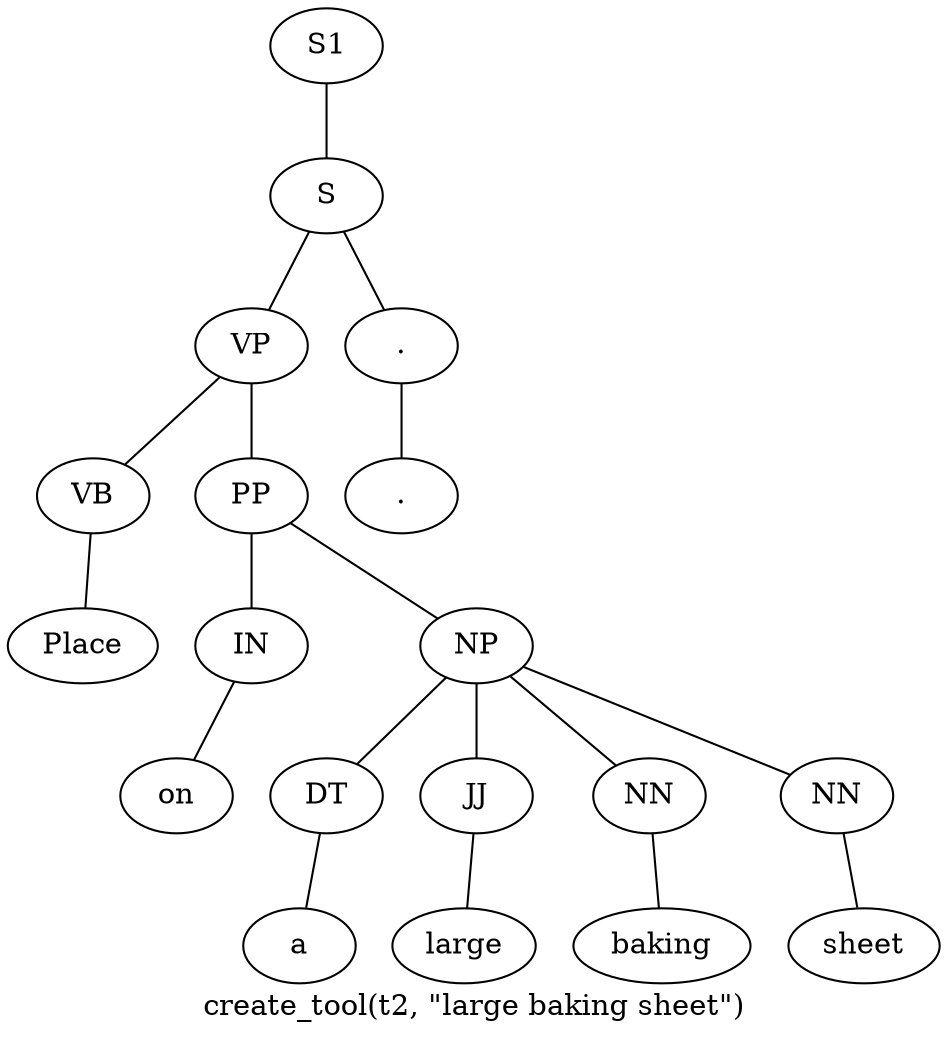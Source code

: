 graph SyntaxGraph {
	label = "create_tool(t2, \"large baking sheet\")";
	Node0 [label="S1"];
	Node1 [label="S"];
	Node2 [label="VP"];
	Node3 [label="VB"];
	Node4 [label="Place"];
	Node5 [label="PP"];
	Node6 [label="IN"];
	Node7 [label="on"];
	Node8 [label="NP"];
	Node9 [label="DT"];
	Node10 [label="a"];
	Node11 [label="JJ"];
	Node12 [label="large"];
	Node13 [label="NN"];
	Node14 [label="baking"];
	Node15 [label="NN"];
	Node16 [label="sheet"];
	Node17 [label="."];
	Node18 [label="."];

	Node0 -- Node1;
	Node1 -- Node2;
	Node1 -- Node17;
	Node2 -- Node3;
	Node2 -- Node5;
	Node3 -- Node4;
	Node5 -- Node6;
	Node5 -- Node8;
	Node6 -- Node7;
	Node8 -- Node9;
	Node8 -- Node11;
	Node8 -- Node13;
	Node8 -- Node15;
	Node9 -- Node10;
	Node11 -- Node12;
	Node13 -- Node14;
	Node15 -- Node16;
	Node17 -- Node18;
}